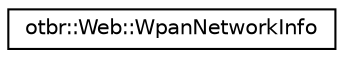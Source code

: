 digraph "Graphical Class Hierarchy"
{
  edge [fontname="Helvetica",fontsize="10",labelfontname="Helvetica",labelfontsize="10"];
  node [fontname="Helvetica",fontsize="10",shape=record];
  rankdir="LR";
  Node0 [label="otbr::Web::WpanNetworkInfo",height=0.2,width=0.4,color="black", fillcolor="white", style="filled",URL="$d9/dc3/structotbr_1_1Web_1_1WpanNetworkInfo.html"];
}
